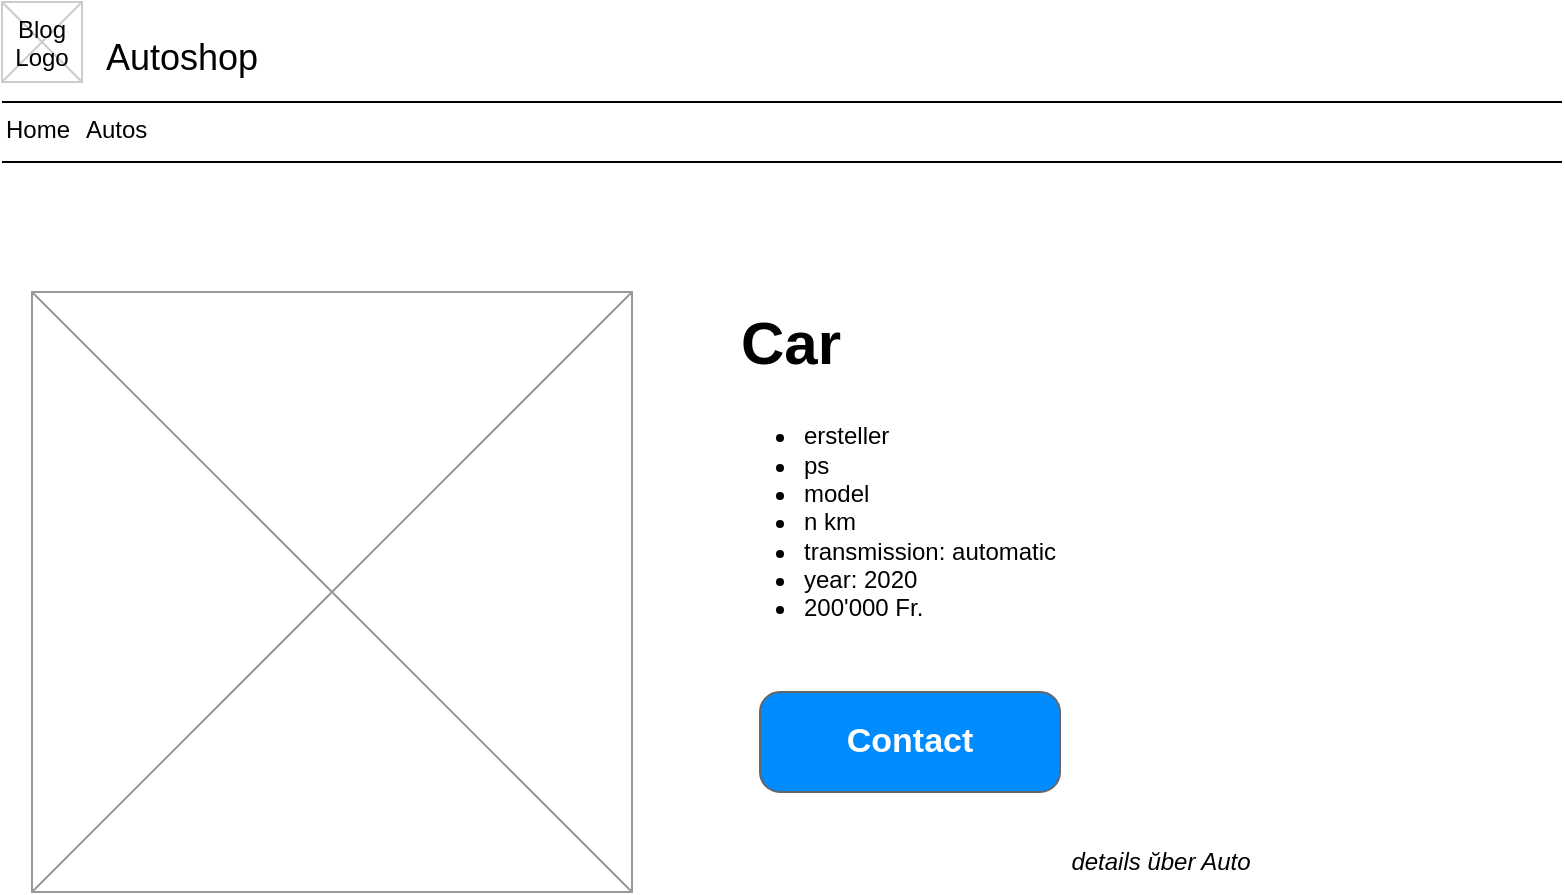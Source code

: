 <mxfile version="24.5.4" type="device">
  <diagram name="Page-1" id="xwTriKCUGvvv0g9xVgej">
    <mxGraphModel dx="1009" dy="784" grid="1" gridSize="10" guides="1" tooltips="1" connect="1" arrows="1" fold="1" page="1" pageScale="1" pageWidth="827" pageHeight="1169" math="0" shadow="0">
      <root>
        <mxCell id="0" />
        <mxCell id="1" parent="0" />
        <mxCell id="XsFljBI2_btFXu9UgIS9-1" value="Autoshop" style="text;spacingTop=-5;fontSize=18;fontStyle=0" parent="1" vertex="1">
          <mxGeometry x="70" y="30" width="230" height="20" as="geometry" />
        </mxCell>
        <mxCell id="XsFljBI2_btFXu9UgIS9-2" value="" style="line;strokeWidth=1" parent="1" vertex="1">
          <mxGeometry x="20" y="60" width="780" height="10" as="geometry" />
        </mxCell>
        <mxCell id="XsFljBI2_btFXu9UgIS9-3" value="" style="line;strokeWidth=1" parent="1" vertex="1">
          <mxGeometry x="20" y="90" width="780" height="10" as="geometry" />
        </mxCell>
        <mxCell id="XsFljBI2_btFXu9UgIS9-4" value="Home" style="text;spacingTop=-5;" parent="1" vertex="1">
          <mxGeometry x="20" y="70.0" width="30" height="20" as="geometry" />
        </mxCell>
        <mxCell id="XsFljBI2_btFXu9UgIS9-5" value="Autos" style="text;spacingTop=-5;" parent="1" vertex="1">
          <mxGeometry x="60.0" y="70.0" width="30" height="20" as="geometry" />
        </mxCell>
        <mxCell id="XsFljBI2_btFXu9UgIS9-6" value="" style="verticalLabelPosition=bottom;verticalAlign=top;strokeWidth=1;shape=mxgraph.mockup.graphics.iconGrid;strokeColor=#CCCCCC;gridSize=1,1;" parent="1" vertex="1">
          <mxGeometry x="20" y="15" width="40" height="40" as="geometry" />
        </mxCell>
        <mxCell id="XsFljBI2_btFXu9UgIS9-7" value="Blog &#xa;Logo" style="text;spacingTop=-5;align=center" parent="1" vertex="1">
          <mxGeometry x="20" y="20" width="40" height="40" as="geometry" />
        </mxCell>
        <mxCell id="XsFljBI2_btFXu9UgIS9-9" value="" style="verticalLabelPosition=bottom;shadow=0;dashed=0;align=center;html=1;verticalAlign=top;strokeWidth=1;shape=mxgraph.mockup.graphics.simpleIcon;strokeColor=#999999;" parent="1" vertex="1">
          <mxGeometry x="35" y="160" width="300" height="300" as="geometry" />
        </mxCell>
        <mxCell id="XsFljBI2_btFXu9UgIS9-10" value="&lt;b&gt;&lt;font style=&quot;font-size: 30px;&quot;&gt;Car&lt;/font&gt;&lt;/b&gt;" style="text;html=1;align=center;verticalAlign=middle;resizable=0;points=[];autosize=1;strokeColor=none;fillColor=none;" parent="1" vertex="1">
          <mxGeometry x="379" y="160" width="70" height="50" as="geometry" />
        </mxCell>
        <mxCell id="XsFljBI2_btFXu9UgIS9-11" value="&lt;div align=&quot;left&quot;&gt;&lt;ul&gt;&lt;li&gt;ersteller&lt;/li&gt;&lt;li&gt;ps&lt;/li&gt;&lt;li&gt;model&lt;br&gt;&lt;/li&gt;&lt;li&gt;&lt;div&gt;n km&lt;/div&gt;&lt;/li&gt;&lt;li&gt;transmission: automatic&lt;/li&gt;&lt;li&gt;year: 2020&lt;/li&gt;&lt;li&gt;200&#39;000 Fr.&lt;br&gt;&lt;/li&gt;&lt;/ul&gt;&lt;/div&gt;" style="text;html=1;align=left;verticalAlign=middle;resizable=0;points=[];autosize=1;strokeColor=none;fillColor=none;" parent="1" vertex="1">
          <mxGeometry x="379" y="200" width="190" height="150" as="geometry" />
        </mxCell>
        <mxCell id="XsFljBI2_btFXu9UgIS9-12" value="Contact" style="strokeWidth=1;shadow=0;dashed=0;align=center;html=1;shape=mxgraph.mockup.buttons.button;strokeColor=#666666;fontColor=#ffffff;mainText=;buttonStyle=round;fontSize=17;fontStyle=1;fillColor=#008cff;whiteSpace=wrap;" parent="1" vertex="1">
          <mxGeometry x="399" y="360" width="150" height="50" as="geometry" />
        </mxCell>
        <mxCell id="XsFljBI2_btFXu9UgIS9-13" value="&lt;i&gt;details ŭber Auto&lt;/i&gt;" style="text;html=1;align=center;verticalAlign=middle;whiteSpace=wrap;rounded=0;" parent="1" vertex="1">
          <mxGeometry x="399" y="430" width="401" height="30" as="geometry" />
        </mxCell>
      </root>
    </mxGraphModel>
  </diagram>
</mxfile>
